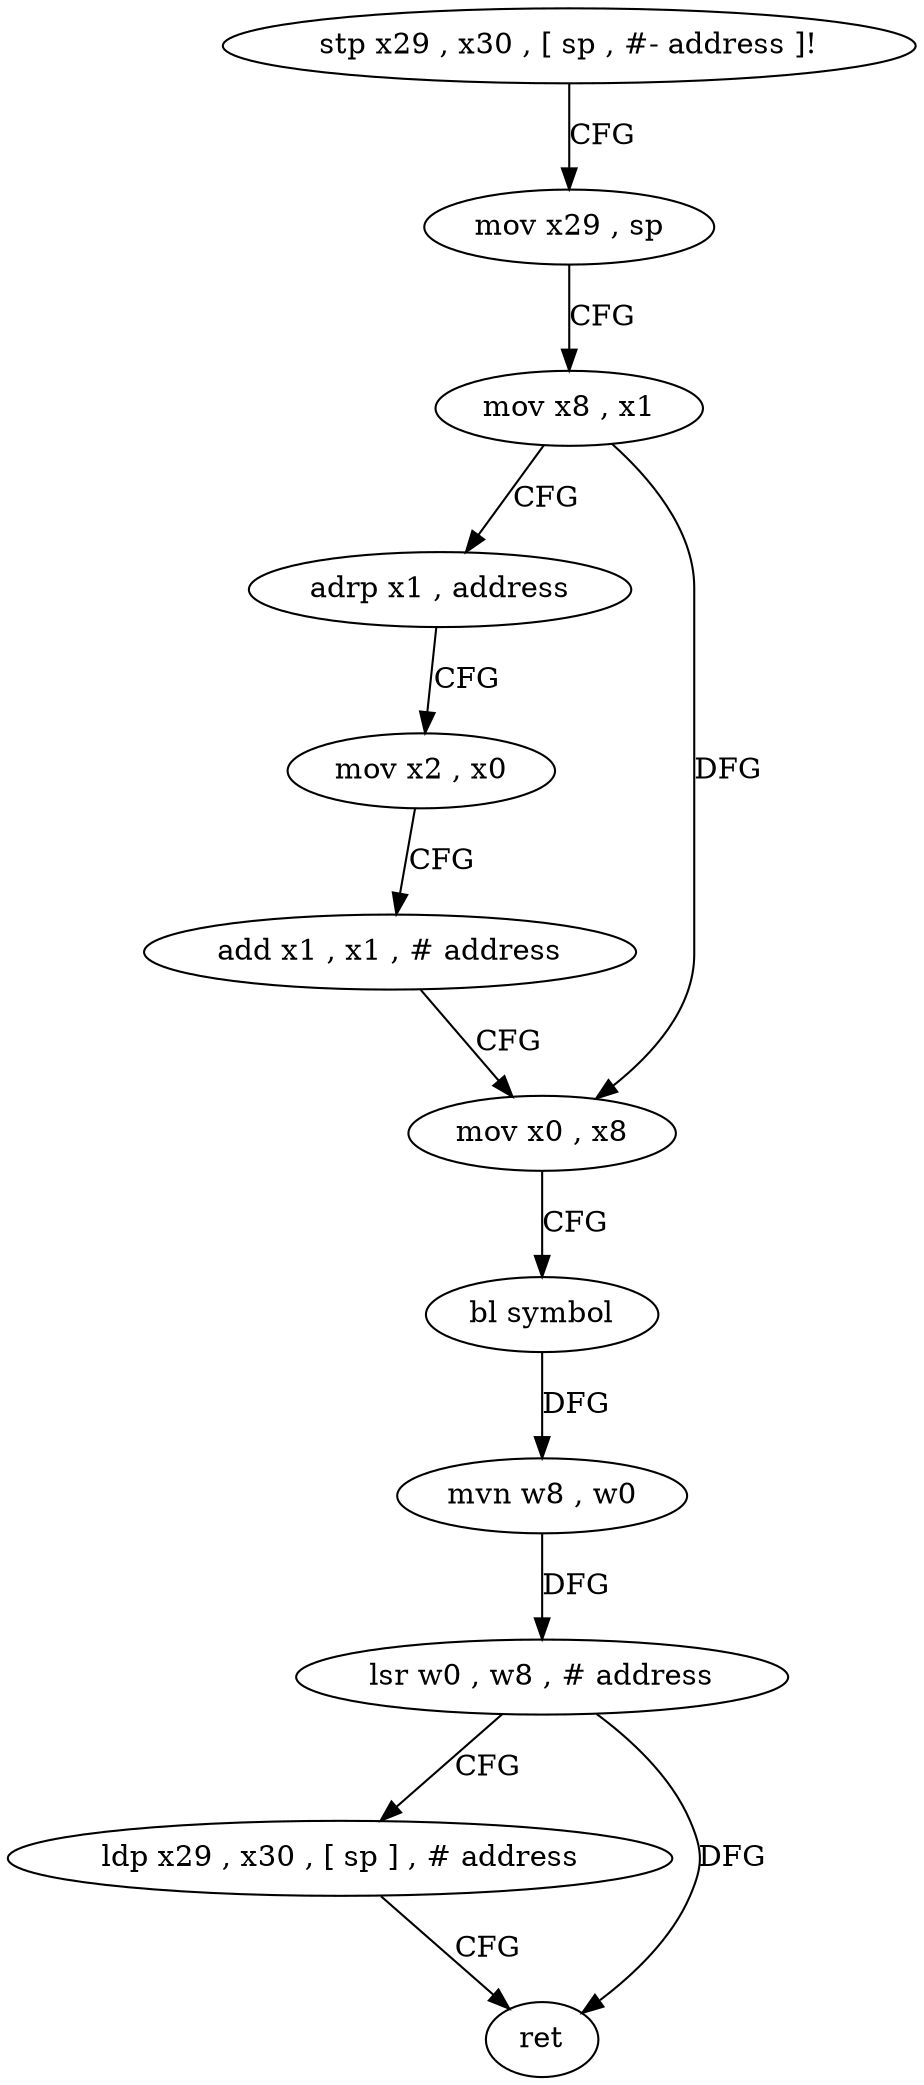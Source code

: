 digraph "func" {
"4263336" [label = "stp x29 , x30 , [ sp , #- address ]!" ]
"4263340" [label = "mov x29 , sp" ]
"4263344" [label = "mov x8 , x1" ]
"4263348" [label = "adrp x1 , address" ]
"4263352" [label = "mov x2 , x0" ]
"4263356" [label = "add x1 , x1 , # address" ]
"4263360" [label = "mov x0 , x8" ]
"4263364" [label = "bl symbol" ]
"4263368" [label = "mvn w8 , w0" ]
"4263372" [label = "lsr w0 , w8 , # address" ]
"4263376" [label = "ldp x29 , x30 , [ sp ] , # address" ]
"4263380" [label = "ret" ]
"4263336" -> "4263340" [ label = "CFG" ]
"4263340" -> "4263344" [ label = "CFG" ]
"4263344" -> "4263348" [ label = "CFG" ]
"4263344" -> "4263360" [ label = "DFG" ]
"4263348" -> "4263352" [ label = "CFG" ]
"4263352" -> "4263356" [ label = "CFG" ]
"4263356" -> "4263360" [ label = "CFG" ]
"4263360" -> "4263364" [ label = "CFG" ]
"4263364" -> "4263368" [ label = "DFG" ]
"4263368" -> "4263372" [ label = "DFG" ]
"4263372" -> "4263376" [ label = "CFG" ]
"4263372" -> "4263380" [ label = "DFG" ]
"4263376" -> "4263380" [ label = "CFG" ]
}
